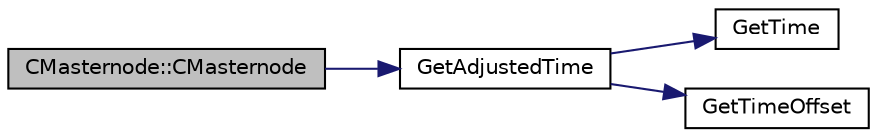 digraph "CMasternode::CMasternode"
{
  edge [fontname="Helvetica",fontsize="10",labelfontname="Helvetica",labelfontsize="10"];
  node [fontname="Helvetica",fontsize="10",shape=record];
  rankdir="LR";
  Node0 [label="CMasternode::CMasternode",height=0.2,width=0.4,color="black", fillcolor="grey75", style="filled", fontcolor="black"];
  Node0 -> Node1 [color="midnightblue",fontsize="10",style="solid",fontname="Helvetica"];
  Node1 [label="GetAdjustedTime",height=0.2,width=0.4,color="black", fillcolor="white", style="filled",URL="$df/d2d/util_8cpp.html#a09f81b9c7650f898cf3cf305b87547e6"];
  Node1 -> Node2 [color="midnightblue",fontsize="10",style="solid",fontname="Helvetica"];
  Node2 [label="GetTime",height=0.2,width=0.4,color="black", fillcolor="white", style="filled",URL="$df/d2d/util_8cpp.html#a46fac5fba8ba905b5f9acb364f5d8c6f"];
  Node1 -> Node3 [color="midnightblue",fontsize="10",style="solid",fontname="Helvetica"];
  Node3 [label="GetTimeOffset",height=0.2,width=0.4,color="black", fillcolor="white", style="filled",URL="$df/d2d/util_8cpp.html#a50ca5344c75631267633f15cfe5e983e"];
}
